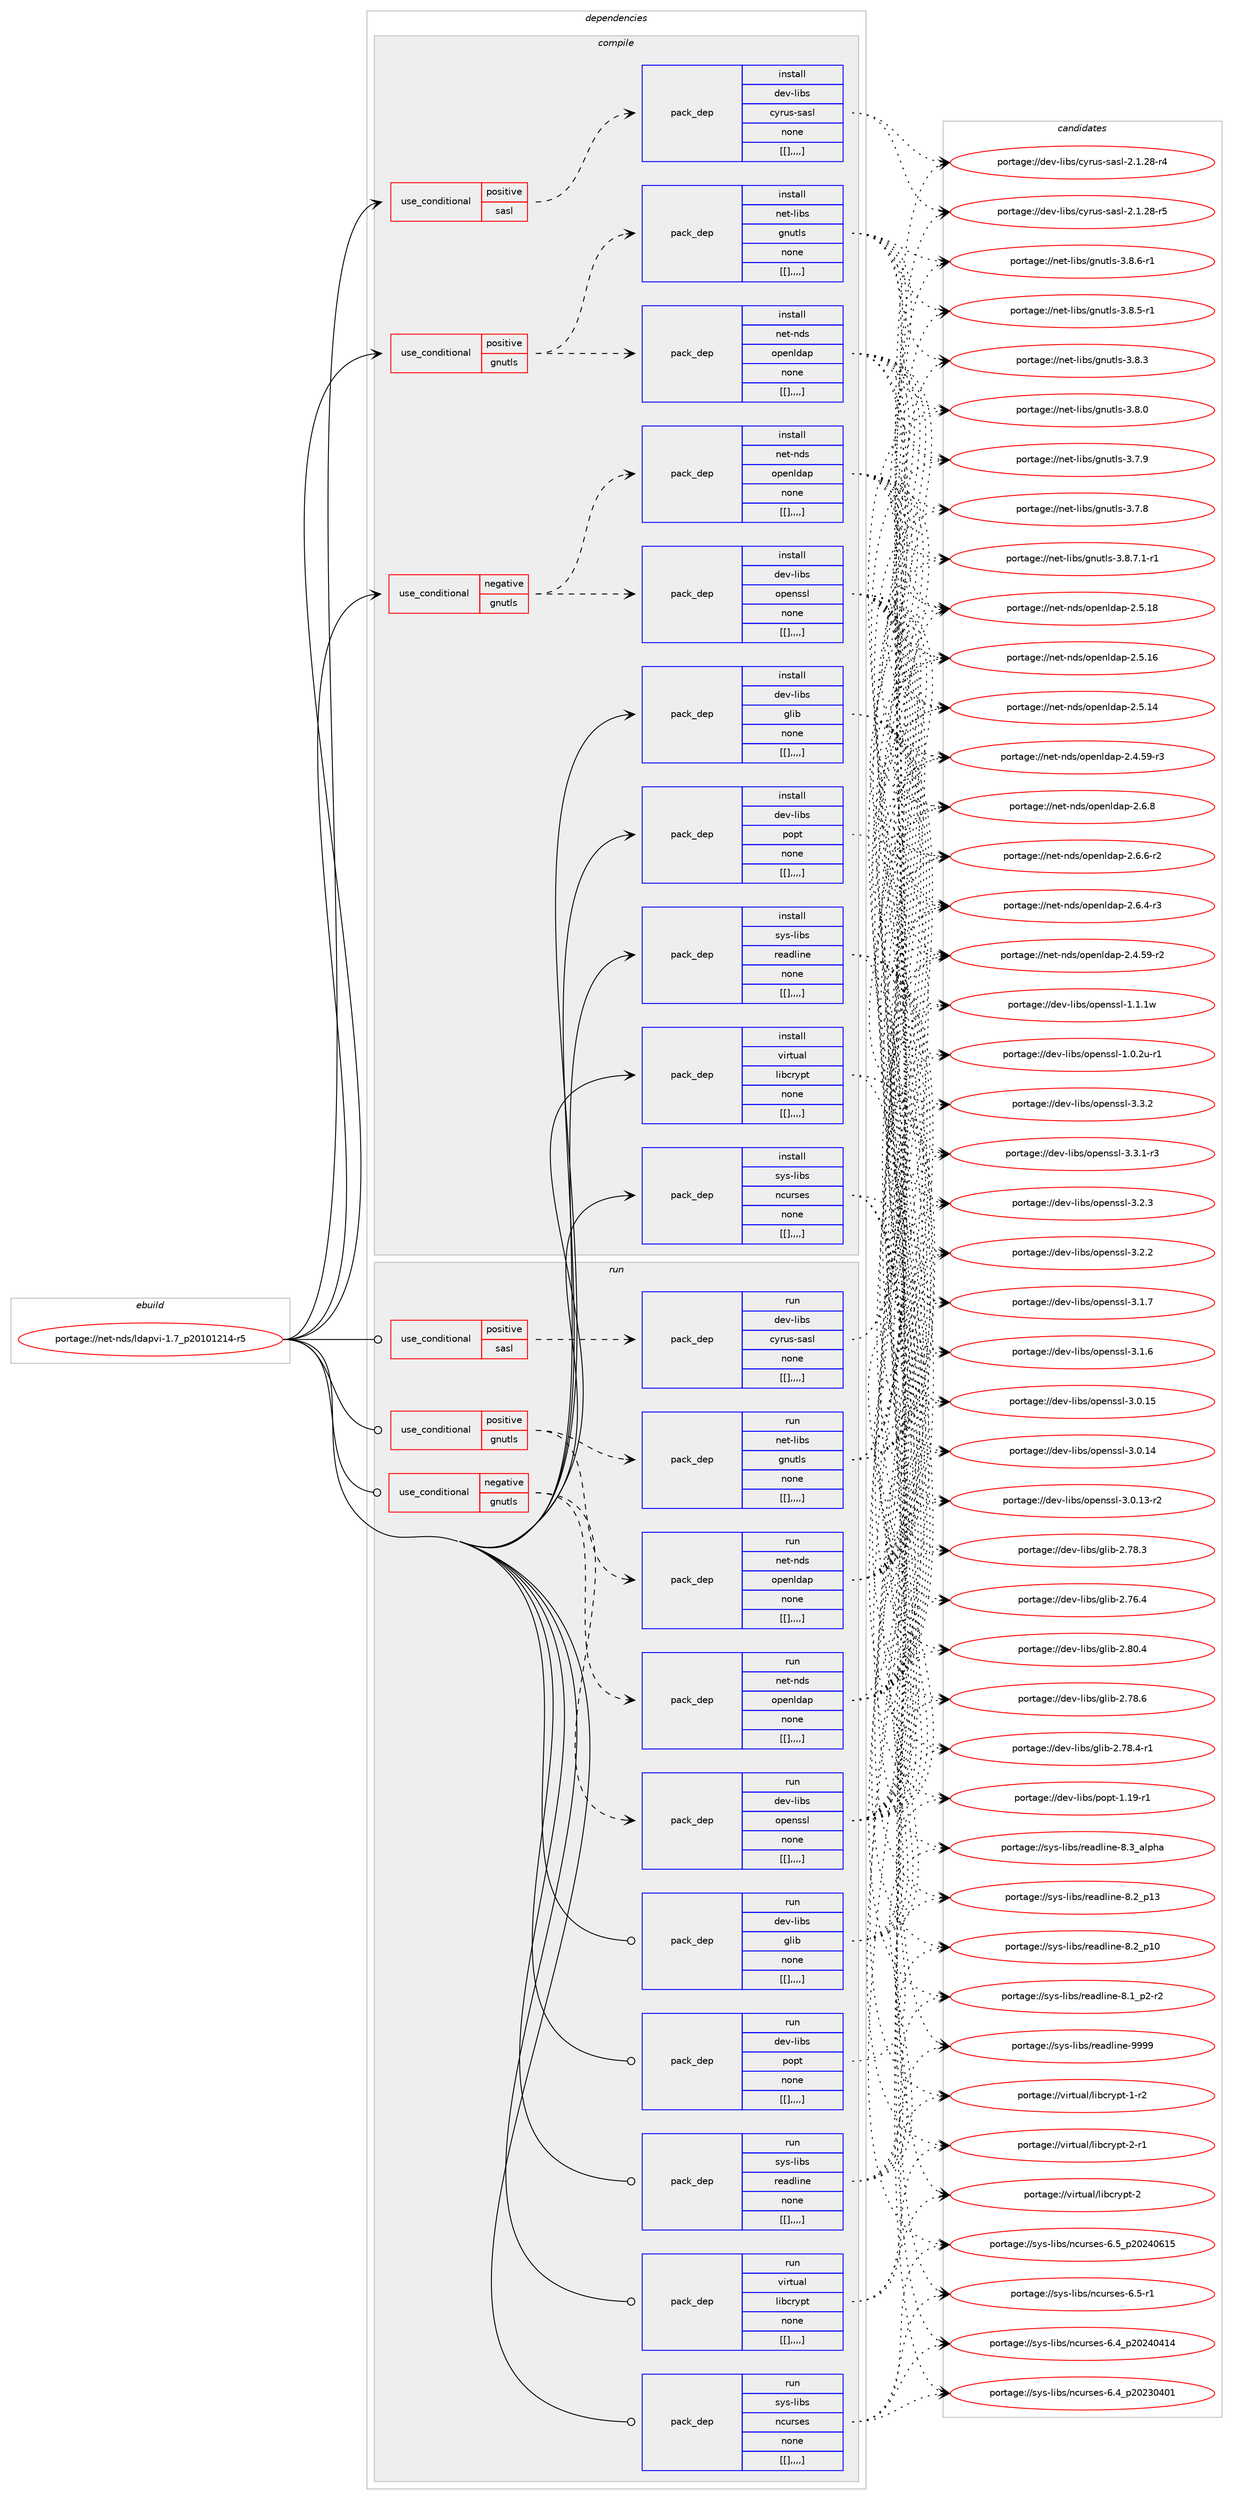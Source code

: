 digraph prolog {

# *************
# Graph options
# *************

newrank=true;
concentrate=true;
compound=true;
graph [rankdir=LR,fontname=Helvetica,fontsize=10,ranksep=1.5];#, ranksep=2.5, nodesep=0.2];
edge  [arrowhead=vee];
node  [fontname=Helvetica,fontsize=10];

# **********
# The ebuild
# **********

subgraph cluster_leftcol {
color=gray;
label=<<i>ebuild</i>>;
id [label="portage://net-nds/ldapvi-1.7_p20101214-r5", color=red, width=4, href="../net-nds/ldapvi-1.7_p20101214-r5.svg"];
}

# ****************
# The dependencies
# ****************

subgraph cluster_midcol {
color=gray;
label=<<i>dependencies</i>>;
subgraph cluster_compile {
fillcolor="#eeeeee";
style=filled;
label=<<i>compile</i>>;
subgraph cond103254 {
dependency388458 [label=<<TABLE BORDER="0" CELLBORDER="1" CELLSPACING="0" CELLPADDING="4"><TR><TD ROWSPAN="3" CELLPADDING="10">use_conditional</TD></TR><TR><TD>negative</TD></TR><TR><TD>gnutls</TD></TR></TABLE>>, shape=none, color=red];
subgraph pack282423 {
dependency388459 [label=<<TABLE BORDER="0" CELLBORDER="1" CELLSPACING="0" CELLPADDING="4" WIDTH="220"><TR><TD ROWSPAN="6" CELLPADDING="30">pack_dep</TD></TR><TR><TD WIDTH="110">install</TD></TR><TR><TD>dev-libs</TD></TR><TR><TD>openssl</TD></TR><TR><TD>none</TD></TR><TR><TD>[[],,,,]</TD></TR></TABLE>>, shape=none, color=blue];
}
dependency388458:e -> dependency388459:w [weight=20,style="dashed",arrowhead="vee"];
subgraph pack282424 {
dependency388460 [label=<<TABLE BORDER="0" CELLBORDER="1" CELLSPACING="0" CELLPADDING="4" WIDTH="220"><TR><TD ROWSPAN="6" CELLPADDING="30">pack_dep</TD></TR><TR><TD WIDTH="110">install</TD></TR><TR><TD>net-nds</TD></TR><TR><TD>openldap</TD></TR><TR><TD>none</TD></TR><TR><TD>[[],,,,]</TD></TR></TABLE>>, shape=none, color=blue];
}
dependency388458:e -> dependency388460:w [weight=20,style="dashed",arrowhead="vee"];
}
id:e -> dependency388458:w [weight=20,style="solid",arrowhead="vee"];
subgraph cond103255 {
dependency388461 [label=<<TABLE BORDER="0" CELLBORDER="1" CELLSPACING="0" CELLPADDING="4"><TR><TD ROWSPAN="3" CELLPADDING="10">use_conditional</TD></TR><TR><TD>positive</TD></TR><TR><TD>gnutls</TD></TR></TABLE>>, shape=none, color=red];
subgraph pack282425 {
dependency388462 [label=<<TABLE BORDER="0" CELLBORDER="1" CELLSPACING="0" CELLPADDING="4" WIDTH="220"><TR><TD ROWSPAN="6" CELLPADDING="30">pack_dep</TD></TR><TR><TD WIDTH="110">install</TD></TR><TR><TD>net-libs</TD></TR><TR><TD>gnutls</TD></TR><TR><TD>none</TD></TR><TR><TD>[[],,,,]</TD></TR></TABLE>>, shape=none, color=blue];
}
dependency388461:e -> dependency388462:w [weight=20,style="dashed",arrowhead="vee"];
subgraph pack282426 {
dependency388463 [label=<<TABLE BORDER="0" CELLBORDER="1" CELLSPACING="0" CELLPADDING="4" WIDTH="220"><TR><TD ROWSPAN="6" CELLPADDING="30">pack_dep</TD></TR><TR><TD WIDTH="110">install</TD></TR><TR><TD>net-nds</TD></TR><TR><TD>openldap</TD></TR><TR><TD>none</TD></TR><TR><TD>[[],,,,]</TD></TR></TABLE>>, shape=none, color=blue];
}
dependency388461:e -> dependency388463:w [weight=20,style="dashed",arrowhead="vee"];
}
id:e -> dependency388461:w [weight=20,style="solid",arrowhead="vee"];
subgraph cond103256 {
dependency388464 [label=<<TABLE BORDER="0" CELLBORDER="1" CELLSPACING="0" CELLPADDING="4"><TR><TD ROWSPAN="3" CELLPADDING="10">use_conditional</TD></TR><TR><TD>positive</TD></TR><TR><TD>sasl</TD></TR></TABLE>>, shape=none, color=red];
subgraph pack282427 {
dependency388465 [label=<<TABLE BORDER="0" CELLBORDER="1" CELLSPACING="0" CELLPADDING="4" WIDTH="220"><TR><TD ROWSPAN="6" CELLPADDING="30">pack_dep</TD></TR><TR><TD WIDTH="110">install</TD></TR><TR><TD>dev-libs</TD></TR><TR><TD>cyrus-sasl</TD></TR><TR><TD>none</TD></TR><TR><TD>[[],,,,]</TD></TR></TABLE>>, shape=none, color=blue];
}
dependency388464:e -> dependency388465:w [weight=20,style="dashed",arrowhead="vee"];
}
id:e -> dependency388464:w [weight=20,style="solid",arrowhead="vee"];
subgraph pack282428 {
dependency388466 [label=<<TABLE BORDER="0" CELLBORDER="1" CELLSPACING="0" CELLPADDING="4" WIDTH="220"><TR><TD ROWSPAN="6" CELLPADDING="30">pack_dep</TD></TR><TR><TD WIDTH="110">install</TD></TR><TR><TD>dev-libs</TD></TR><TR><TD>glib</TD></TR><TR><TD>none</TD></TR><TR><TD>[[],,,,]</TD></TR></TABLE>>, shape=none, color=blue];
}
id:e -> dependency388466:w [weight=20,style="solid",arrowhead="vee"];
subgraph pack282429 {
dependency388467 [label=<<TABLE BORDER="0" CELLBORDER="1" CELLSPACING="0" CELLPADDING="4" WIDTH="220"><TR><TD ROWSPAN="6" CELLPADDING="30">pack_dep</TD></TR><TR><TD WIDTH="110">install</TD></TR><TR><TD>dev-libs</TD></TR><TR><TD>popt</TD></TR><TR><TD>none</TD></TR><TR><TD>[[],,,,]</TD></TR></TABLE>>, shape=none, color=blue];
}
id:e -> dependency388467:w [weight=20,style="solid",arrowhead="vee"];
subgraph pack282430 {
dependency388468 [label=<<TABLE BORDER="0" CELLBORDER="1" CELLSPACING="0" CELLPADDING="4" WIDTH="220"><TR><TD ROWSPAN="6" CELLPADDING="30">pack_dep</TD></TR><TR><TD WIDTH="110">install</TD></TR><TR><TD>sys-libs</TD></TR><TR><TD>ncurses</TD></TR><TR><TD>none</TD></TR><TR><TD>[[],,,,]</TD></TR></TABLE>>, shape=none, color=blue];
}
id:e -> dependency388468:w [weight=20,style="solid",arrowhead="vee"];
subgraph pack282431 {
dependency388469 [label=<<TABLE BORDER="0" CELLBORDER="1" CELLSPACING="0" CELLPADDING="4" WIDTH="220"><TR><TD ROWSPAN="6" CELLPADDING="30">pack_dep</TD></TR><TR><TD WIDTH="110">install</TD></TR><TR><TD>sys-libs</TD></TR><TR><TD>readline</TD></TR><TR><TD>none</TD></TR><TR><TD>[[],,,,]</TD></TR></TABLE>>, shape=none, color=blue];
}
id:e -> dependency388469:w [weight=20,style="solid",arrowhead="vee"];
subgraph pack282432 {
dependency388470 [label=<<TABLE BORDER="0" CELLBORDER="1" CELLSPACING="0" CELLPADDING="4" WIDTH="220"><TR><TD ROWSPAN="6" CELLPADDING="30">pack_dep</TD></TR><TR><TD WIDTH="110">install</TD></TR><TR><TD>virtual</TD></TR><TR><TD>libcrypt</TD></TR><TR><TD>none</TD></TR><TR><TD>[[],,,,]</TD></TR></TABLE>>, shape=none, color=blue];
}
id:e -> dependency388470:w [weight=20,style="solid",arrowhead="vee"];
}
subgraph cluster_compileandrun {
fillcolor="#eeeeee";
style=filled;
label=<<i>compile and run</i>>;
}
subgraph cluster_run {
fillcolor="#eeeeee";
style=filled;
label=<<i>run</i>>;
subgraph cond103257 {
dependency388471 [label=<<TABLE BORDER="0" CELLBORDER="1" CELLSPACING="0" CELLPADDING="4"><TR><TD ROWSPAN="3" CELLPADDING="10">use_conditional</TD></TR><TR><TD>negative</TD></TR><TR><TD>gnutls</TD></TR></TABLE>>, shape=none, color=red];
subgraph pack282433 {
dependency388472 [label=<<TABLE BORDER="0" CELLBORDER="1" CELLSPACING="0" CELLPADDING="4" WIDTH="220"><TR><TD ROWSPAN="6" CELLPADDING="30">pack_dep</TD></TR><TR><TD WIDTH="110">run</TD></TR><TR><TD>dev-libs</TD></TR><TR><TD>openssl</TD></TR><TR><TD>none</TD></TR><TR><TD>[[],,,,]</TD></TR></TABLE>>, shape=none, color=blue];
}
dependency388471:e -> dependency388472:w [weight=20,style="dashed",arrowhead="vee"];
subgraph pack282434 {
dependency388473 [label=<<TABLE BORDER="0" CELLBORDER="1" CELLSPACING="0" CELLPADDING="4" WIDTH="220"><TR><TD ROWSPAN="6" CELLPADDING="30">pack_dep</TD></TR><TR><TD WIDTH="110">run</TD></TR><TR><TD>net-nds</TD></TR><TR><TD>openldap</TD></TR><TR><TD>none</TD></TR><TR><TD>[[],,,,]</TD></TR></TABLE>>, shape=none, color=blue];
}
dependency388471:e -> dependency388473:w [weight=20,style="dashed",arrowhead="vee"];
}
id:e -> dependency388471:w [weight=20,style="solid",arrowhead="odot"];
subgraph cond103258 {
dependency388474 [label=<<TABLE BORDER="0" CELLBORDER="1" CELLSPACING="0" CELLPADDING="4"><TR><TD ROWSPAN="3" CELLPADDING="10">use_conditional</TD></TR><TR><TD>positive</TD></TR><TR><TD>gnutls</TD></TR></TABLE>>, shape=none, color=red];
subgraph pack282435 {
dependency388475 [label=<<TABLE BORDER="0" CELLBORDER="1" CELLSPACING="0" CELLPADDING="4" WIDTH="220"><TR><TD ROWSPAN="6" CELLPADDING="30">pack_dep</TD></TR><TR><TD WIDTH="110">run</TD></TR><TR><TD>net-libs</TD></TR><TR><TD>gnutls</TD></TR><TR><TD>none</TD></TR><TR><TD>[[],,,,]</TD></TR></TABLE>>, shape=none, color=blue];
}
dependency388474:e -> dependency388475:w [weight=20,style="dashed",arrowhead="vee"];
subgraph pack282436 {
dependency388476 [label=<<TABLE BORDER="0" CELLBORDER="1" CELLSPACING="0" CELLPADDING="4" WIDTH="220"><TR><TD ROWSPAN="6" CELLPADDING="30">pack_dep</TD></TR><TR><TD WIDTH="110">run</TD></TR><TR><TD>net-nds</TD></TR><TR><TD>openldap</TD></TR><TR><TD>none</TD></TR><TR><TD>[[],,,,]</TD></TR></TABLE>>, shape=none, color=blue];
}
dependency388474:e -> dependency388476:w [weight=20,style="dashed",arrowhead="vee"];
}
id:e -> dependency388474:w [weight=20,style="solid",arrowhead="odot"];
subgraph cond103259 {
dependency388477 [label=<<TABLE BORDER="0" CELLBORDER="1" CELLSPACING="0" CELLPADDING="4"><TR><TD ROWSPAN="3" CELLPADDING="10">use_conditional</TD></TR><TR><TD>positive</TD></TR><TR><TD>sasl</TD></TR></TABLE>>, shape=none, color=red];
subgraph pack282437 {
dependency388478 [label=<<TABLE BORDER="0" CELLBORDER="1" CELLSPACING="0" CELLPADDING="4" WIDTH="220"><TR><TD ROWSPAN="6" CELLPADDING="30">pack_dep</TD></TR><TR><TD WIDTH="110">run</TD></TR><TR><TD>dev-libs</TD></TR><TR><TD>cyrus-sasl</TD></TR><TR><TD>none</TD></TR><TR><TD>[[],,,,]</TD></TR></TABLE>>, shape=none, color=blue];
}
dependency388477:e -> dependency388478:w [weight=20,style="dashed",arrowhead="vee"];
}
id:e -> dependency388477:w [weight=20,style="solid",arrowhead="odot"];
subgraph pack282438 {
dependency388479 [label=<<TABLE BORDER="0" CELLBORDER="1" CELLSPACING="0" CELLPADDING="4" WIDTH="220"><TR><TD ROWSPAN="6" CELLPADDING="30">pack_dep</TD></TR><TR><TD WIDTH="110">run</TD></TR><TR><TD>dev-libs</TD></TR><TR><TD>glib</TD></TR><TR><TD>none</TD></TR><TR><TD>[[],,,,]</TD></TR></TABLE>>, shape=none, color=blue];
}
id:e -> dependency388479:w [weight=20,style="solid",arrowhead="odot"];
subgraph pack282439 {
dependency388480 [label=<<TABLE BORDER="0" CELLBORDER="1" CELLSPACING="0" CELLPADDING="4" WIDTH="220"><TR><TD ROWSPAN="6" CELLPADDING="30">pack_dep</TD></TR><TR><TD WIDTH="110">run</TD></TR><TR><TD>dev-libs</TD></TR><TR><TD>popt</TD></TR><TR><TD>none</TD></TR><TR><TD>[[],,,,]</TD></TR></TABLE>>, shape=none, color=blue];
}
id:e -> dependency388480:w [weight=20,style="solid",arrowhead="odot"];
subgraph pack282440 {
dependency388481 [label=<<TABLE BORDER="0" CELLBORDER="1" CELLSPACING="0" CELLPADDING="4" WIDTH="220"><TR><TD ROWSPAN="6" CELLPADDING="30">pack_dep</TD></TR><TR><TD WIDTH="110">run</TD></TR><TR><TD>sys-libs</TD></TR><TR><TD>ncurses</TD></TR><TR><TD>none</TD></TR><TR><TD>[[],,,,]</TD></TR></TABLE>>, shape=none, color=blue];
}
id:e -> dependency388481:w [weight=20,style="solid",arrowhead="odot"];
subgraph pack282441 {
dependency388482 [label=<<TABLE BORDER="0" CELLBORDER="1" CELLSPACING="0" CELLPADDING="4" WIDTH="220"><TR><TD ROWSPAN="6" CELLPADDING="30">pack_dep</TD></TR><TR><TD WIDTH="110">run</TD></TR><TR><TD>sys-libs</TD></TR><TR><TD>readline</TD></TR><TR><TD>none</TD></TR><TR><TD>[[],,,,]</TD></TR></TABLE>>, shape=none, color=blue];
}
id:e -> dependency388482:w [weight=20,style="solid",arrowhead="odot"];
subgraph pack282442 {
dependency388483 [label=<<TABLE BORDER="0" CELLBORDER="1" CELLSPACING="0" CELLPADDING="4" WIDTH="220"><TR><TD ROWSPAN="6" CELLPADDING="30">pack_dep</TD></TR><TR><TD WIDTH="110">run</TD></TR><TR><TD>virtual</TD></TR><TR><TD>libcrypt</TD></TR><TR><TD>none</TD></TR><TR><TD>[[],,,,]</TD></TR></TABLE>>, shape=none, color=blue];
}
id:e -> dependency388483:w [weight=20,style="solid",arrowhead="odot"];
}
}

# **************
# The candidates
# **************

subgraph cluster_choices {
rank=same;
color=gray;
label=<<i>candidates</i>>;

subgraph choice282423 {
color=black;
nodesep=1;
choice100101118451081059811547111112101110115115108455146514650 [label="portage://dev-libs/openssl-3.3.2", color=red, width=4,href="../dev-libs/openssl-3.3.2.svg"];
choice1001011184510810598115471111121011101151151084551465146494511451 [label="portage://dev-libs/openssl-3.3.1-r3", color=red, width=4,href="../dev-libs/openssl-3.3.1-r3.svg"];
choice100101118451081059811547111112101110115115108455146504651 [label="portage://dev-libs/openssl-3.2.3", color=red, width=4,href="../dev-libs/openssl-3.2.3.svg"];
choice100101118451081059811547111112101110115115108455146504650 [label="portage://dev-libs/openssl-3.2.2", color=red, width=4,href="../dev-libs/openssl-3.2.2.svg"];
choice100101118451081059811547111112101110115115108455146494655 [label="portage://dev-libs/openssl-3.1.7", color=red, width=4,href="../dev-libs/openssl-3.1.7.svg"];
choice100101118451081059811547111112101110115115108455146494654 [label="portage://dev-libs/openssl-3.1.6", color=red, width=4,href="../dev-libs/openssl-3.1.6.svg"];
choice10010111845108105981154711111210111011511510845514648464953 [label="portage://dev-libs/openssl-3.0.15", color=red, width=4,href="../dev-libs/openssl-3.0.15.svg"];
choice10010111845108105981154711111210111011511510845514648464952 [label="portage://dev-libs/openssl-3.0.14", color=red, width=4,href="../dev-libs/openssl-3.0.14.svg"];
choice100101118451081059811547111112101110115115108455146484649514511450 [label="portage://dev-libs/openssl-3.0.13-r2", color=red, width=4,href="../dev-libs/openssl-3.0.13-r2.svg"];
choice100101118451081059811547111112101110115115108454946494649119 [label="portage://dev-libs/openssl-1.1.1w", color=red, width=4,href="../dev-libs/openssl-1.1.1w.svg"];
choice1001011184510810598115471111121011101151151084549464846501174511449 [label="portage://dev-libs/openssl-1.0.2u-r1", color=red, width=4,href="../dev-libs/openssl-1.0.2u-r1.svg"];
dependency388459:e -> choice100101118451081059811547111112101110115115108455146514650:w [style=dotted,weight="100"];
dependency388459:e -> choice1001011184510810598115471111121011101151151084551465146494511451:w [style=dotted,weight="100"];
dependency388459:e -> choice100101118451081059811547111112101110115115108455146504651:w [style=dotted,weight="100"];
dependency388459:e -> choice100101118451081059811547111112101110115115108455146504650:w [style=dotted,weight="100"];
dependency388459:e -> choice100101118451081059811547111112101110115115108455146494655:w [style=dotted,weight="100"];
dependency388459:e -> choice100101118451081059811547111112101110115115108455146494654:w [style=dotted,weight="100"];
dependency388459:e -> choice10010111845108105981154711111210111011511510845514648464953:w [style=dotted,weight="100"];
dependency388459:e -> choice10010111845108105981154711111210111011511510845514648464952:w [style=dotted,weight="100"];
dependency388459:e -> choice100101118451081059811547111112101110115115108455146484649514511450:w [style=dotted,weight="100"];
dependency388459:e -> choice100101118451081059811547111112101110115115108454946494649119:w [style=dotted,weight="100"];
dependency388459:e -> choice1001011184510810598115471111121011101151151084549464846501174511449:w [style=dotted,weight="100"];
}
subgraph choice282424 {
color=black;
nodesep=1;
choice110101116451101001154711111210111010810097112455046544656 [label="portage://net-nds/openldap-2.6.8", color=red, width=4,href="../net-nds/openldap-2.6.8.svg"];
choice1101011164511010011547111112101110108100971124550465446544511450 [label="portage://net-nds/openldap-2.6.6-r2", color=red, width=4,href="../net-nds/openldap-2.6.6-r2.svg"];
choice1101011164511010011547111112101110108100971124550465446524511451 [label="portage://net-nds/openldap-2.6.4-r3", color=red, width=4,href="../net-nds/openldap-2.6.4-r3.svg"];
choice11010111645110100115471111121011101081009711245504653464956 [label="portage://net-nds/openldap-2.5.18", color=red, width=4,href="../net-nds/openldap-2.5.18.svg"];
choice11010111645110100115471111121011101081009711245504653464954 [label="portage://net-nds/openldap-2.5.16", color=red, width=4,href="../net-nds/openldap-2.5.16.svg"];
choice11010111645110100115471111121011101081009711245504653464952 [label="portage://net-nds/openldap-2.5.14", color=red, width=4,href="../net-nds/openldap-2.5.14.svg"];
choice110101116451101001154711111210111010810097112455046524653574511451 [label="portage://net-nds/openldap-2.4.59-r3", color=red, width=4,href="../net-nds/openldap-2.4.59-r3.svg"];
choice110101116451101001154711111210111010810097112455046524653574511450 [label="portage://net-nds/openldap-2.4.59-r2", color=red, width=4,href="../net-nds/openldap-2.4.59-r2.svg"];
dependency388460:e -> choice110101116451101001154711111210111010810097112455046544656:w [style=dotted,weight="100"];
dependency388460:e -> choice1101011164511010011547111112101110108100971124550465446544511450:w [style=dotted,weight="100"];
dependency388460:e -> choice1101011164511010011547111112101110108100971124550465446524511451:w [style=dotted,weight="100"];
dependency388460:e -> choice11010111645110100115471111121011101081009711245504653464956:w [style=dotted,weight="100"];
dependency388460:e -> choice11010111645110100115471111121011101081009711245504653464954:w [style=dotted,weight="100"];
dependency388460:e -> choice11010111645110100115471111121011101081009711245504653464952:w [style=dotted,weight="100"];
dependency388460:e -> choice110101116451101001154711111210111010810097112455046524653574511451:w [style=dotted,weight="100"];
dependency388460:e -> choice110101116451101001154711111210111010810097112455046524653574511450:w [style=dotted,weight="100"];
}
subgraph choice282425 {
color=black;
nodesep=1;
choice11010111645108105981154710311011711610811545514656465546494511449 [label="portage://net-libs/gnutls-3.8.7.1-r1", color=red, width=4,href="../net-libs/gnutls-3.8.7.1-r1.svg"];
choice1101011164510810598115471031101171161081154551465646544511449 [label="portage://net-libs/gnutls-3.8.6-r1", color=red, width=4,href="../net-libs/gnutls-3.8.6-r1.svg"];
choice1101011164510810598115471031101171161081154551465646534511449 [label="portage://net-libs/gnutls-3.8.5-r1", color=red, width=4,href="../net-libs/gnutls-3.8.5-r1.svg"];
choice110101116451081059811547103110117116108115455146564651 [label="portage://net-libs/gnutls-3.8.3", color=red, width=4,href="../net-libs/gnutls-3.8.3.svg"];
choice110101116451081059811547103110117116108115455146564648 [label="portage://net-libs/gnutls-3.8.0", color=red, width=4,href="../net-libs/gnutls-3.8.0.svg"];
choice110101116451081059811547103110117116108115455146554657 [label="portage://net-libs/gnutls-3.7.9", color=red, width=4,href="../net-libs/gnutls-3.7.9.svg"];
choice110101116451081059811547103110117116108115455146554656 [label="portage://net-libs/gnutls-3.7.8", color=red, width=4,href="../net-libs/gnutls-3.7.8.svg"];
dependency388462:e -> choice11010111645108105981154710311011711610811545514656465546494511449:w [style=dotted,weight="100"];
dependency388462:e -> choice1101011164510810598115471031101171161081154551465646544511449:w [style=dotted,weight="100"];
dependency388462:e -> choice1101011164510810598115471031101171161081154551465646534511449:w [style=dotted,weight="100"];
dependency388462:e -> choice110101116451081059811547103110117116108115455146564651:w [style=dotted,weight="100"];
dependency388462:e -> choice110101116451081059811547103110117116108115455146564648:w [style=dotted,weight="100"];
dependency388462:e -> choice110101116451081059811547103110117116108115455146554657:w [style=dotted,weight="100"];
dependency388462:e -> choice110101116451081059811547103110117116108115455146554656:w [style=dotted,weight="100"];
}
subgraph choice282426 {
color=black;
nodesep=1;
choice110101116451101001154711111210111010810097112455046544656 [label="portage://net-nds/openldap-2.6.8", color=red, width=4,href="../net-nds/openldap-2.6.8.svg"];
choice1101011164511010011547111112101110108100971124550465446544511450 [label="portage://net-nds/openldap-2.6.6-r2", color=red, width=4,href="../net-nds/openldap-2.6.6-r2.svg"];
choice1101011164511010011547111112101110108100971124550465446524511451 [label="portage://net-nds/openldap-2.6.4-r3", color=red, width=4,href="../net-nds/openldap-2.6.4-r3.svg"];
choice11010111645110100115471111121011101081009711245504653464956 [label="portage://net-nds/openldap-2.5.18", color=red, width=4,href="../net-nds/openldap-2.5.18.svg"];
choice11010111645110100115471111121011101081009711245504653464954 [label="portage://net-nds/openldap-2.5.16", color=red, width=4,href="../net-nds/openldap-2.5.16.svg"];
choice11010111645110100115471111121011101081009711245504653464952 [label="portage://net-nds/openldap-2.5.14", color=red, width=4,href="../net-nds/openldap-2.5.14.svg"];
choice110101116451101001154711111210111010810097112455046524653574511451 [label="portage://net-nds/openldap-2.4.59-r3", color=red, width=4,href="../net-nds/openldap-2.4.59-r3.svg"];
choice110101116451101001154711111210111010810097112455046524653574511450 [label="portage://net-nds/openldap-2.4.59-r2", color=red, width=4,href="../net-nds/openldap-2.4.59-r2.svg"];
dependency388463:e -> choice110101116451101001154711111210111010810097112455046544656:w [style=dotted,weight="100"];
dependency388463:e -> choice1101011164511010011547111112101110108100971124550465446544511450:w [style=dotted,weight="100"];
dependency388463:e -> choice1101011164511010011547111112101110108100971124550465446524511451:w [style=dotted,weight="100"];
dependency388463:e -> choice11010111645110100115471111121011101081009711245504653464956:w [style=dotted,weight="100"];
dependency388463:e -> choice11010111645110100115471111121011101081009711245504653464954:w [style=dotted,weight="100"];
dependency388463:e -> choice11010111645110100115471111121011101081009711245504653464952:w [style=dotted,weight="100"];
dependency388463:e -> choice110101116451101001154711111210111010810097112455046524653574511451:w [style=dotted,weight="100"];
dependency388463:e -> choice110101116451101001154711111210111010810097112455046524653574511450:w [style=dotted,weight="100"];
}
subgraph choice282427 {
color=black;
nodesep=1;
choice100101118451081059811547991211141171154511597115108455046494650564511453 [label="portage://dev-libs/cyrus-sasl-2.1.28-r5", color=red, width=4,href="../dev-libs/cyrus-sasl-2.1.28-r5.svg"];
choice100101118451081059811547991211141171154511597115108455046494650564511452 [label="portage://dev-libs/cyrus-sasl-2.1.28-r4", color=red, width=4,href="../dev-libs/cyrus-sasl-2.1.28-r4.svg"];
dependency388465:e -> choice100101118451081059811547991211141171154511597115108455046494650564511453:w [style=dotted,weight="100"];
dependency388465:e -> choice100101118451081059811547991211141171154511597115108455046494650564511452:w [style=dotted,weight="100"];
}
subgraph choice282428 {
color=black;
nodesep=1;
choice1001011184510810598115471031081059845504656484652 [label="portage://dev-libs/glib-2.80.4", color=red, width=4,href="../dev-libs/glib-2.80.4.svg"];
choice1001011184510810598115471031081059845504655564654 [label="portage://dev-libs/glib-2.78.6", color=red, width=4,href="../dev-libs/glib-2.78.6.svg"];
choice10010111845108105981154710310810598455046555646524511449 [label="portage://dev-libs/glib-2.78.4-r1", color=red, width=4,href="../dev-libs/glib-2.78.4-r1.svg"];
choice1001011184510810598115471031081059845504655564651 [label="portage://dev-libs/glib-2.78.3", color=red, width=4,href="../dev-libs/glib-2.78.3.svg"];
choice1001011184510810598115471031081059845504655544652 [label="portage://dev-libs/glib-2.76.4", color=red, width=4,href="../dev-libs/glib-2.76.4.svg"];
dependency388466:e -> choice1001011184510810598115471031081059845504656484652:w [style=dotted,weight="100"];
dependency388466:e -> choice1001011184510810598115471031081059845504655564654:w [style=dotted,weight="100"];
dependency388466:e -> choice10010111845108105981154710310810598455046555646524511449:w [style=dotted,weight="100"];
dependency388466:e -> choice1001011184510810598115471031081059845504655564651:w [style=dotted,weight="100"];
dependency388466:e -> choice1001011184510810598115471031081059845504655544652:w [style=dotted,weight="100"];
}
subgraph choice282429 {
color=black;
nodesep=1;
choice10010111845108105981154711211111211645494649574511449 [label="portage://dev-libs/popt-1.19-r1", color=red, width=4,href="../dev-libs/popt-1.19-r1.svg"];
dependency388467:e -> choice10010111845108105981154711211111211645494649574511449:w [style=dotted,weight="100"];
}
subgraph choice282430 {
color=black;
nodesep=1;
choice1151211154510810598115471109911711411510111545544653951125048505248544953 [label="portage://sys-libs/ncurses-6.5_p20240615", color=red, width=4,href="../sys-libs/ncurses-6.5_p20240615.svg"];
choice11512111545108105981154711099117114115101115455446534511449 [label="portage://sys-libs/ncurses-6.5-r1", color=red, width=4,href="../sys-libs/ncurses-6.5-r1.svg"];
choice1151211154510810598115471109911711411510111545544652951125048505248524952 [label="portage://sys-libs/ncurses-6.4_p20240414", color=red, width=4,href="../sys-libs/ncurses-6.4_p20240414.svg"];
choice1151211154510810598115471109911711411510111545544652951125048505148524849 [label="portage://sys-libs/ncurses-6.4_p20230401", color=red, width=4,href="../sys-libs/ncurses-6.4_p20230401.svg"];
dependency388468:e -> choice1151211154510810598115471109911711411510111545544653951125048505248544953:w [style=dotted,weight="100"];
dependency388468:e -> choice11512111545108105981154711099117114115101115455446534511449:w [style=dotted,weight="100"];
dependency388468:e -> choice1151211154510810598115471109911711411510111545544652951125048505248524952:w [style=dotted,weight="100"];
dependency388468:e -> choice1151211154510810598115471109911711411510111545544652951125048505148524849:w [style=dotted,weight="100"];
}
subgraph choice282431 {
color=black;
nodesep=1;
choice115121115451081059811547114101971001081051101014557575757 [label="portage://sys-libs/readline-9999", color=red, width=4,href="../sys-libs/readline-9999.svg"];
choice1151211154510810598115471141019710010810511010145564651959710811210497 [label="portage://sys-libs/readline-8.3_alpha", color=red, width=4,href="../sys-libs/readline-8.3_alpha.svg"];
choice1151211154510810598115471141019710010810511010145564650951124951 [label="portage://sys-libs/readline-8.2_p13", color=red, width=4,href="../sys-libs/readline-8.2_p13.svg"];
choice1151211154510810598115471141019710010810511010145564650951124948 [label="portage://sys-libs/readline-8.2_p10", color=red, width=4,href="../sys-libs/readline-8.2_p10.svg"];
choice115121115451081059811547114101971001081051101014556464995112504511450 [label="portage://sys-libs/readline-8.1_p2-r2", color=red, width=4,href="../sys-libs/readline-8.1_p2-r2.svg"];
dependency388469:e -> choice115121115451081059811547114101971001081051101014557575757:w [style=dotted,weight="100"];
dependency388469:e -> choice1151211154510810598115471141019710010810511010145564651959710811210497:w [style=dotted,weight="100"];
dependency388469:e -> choice1151211154510810598115471141019710010810511010145564650951124951:w [style=dotted,weight="100"];
dependency388469:e -> choice1151211154510810598115471141019710010810511010145564650951124948:w [style=dotted,weight="100"];
dependency388469:e -> choice115121115451081059811547114101971001081051101014556464995112504511450:w [style=dotted,weight="100"];
}
subgraph choice282432 {
color=black;
nodesep=1;
choice1181051141161179710847108105989911412111211645504511449 [label="portage://virtual/libcrypt-2-r1", color=red, width=4,href="../virtual/libcrypt-2-r1.svg"];
choice118105114116117971084710810598991141211121164550 [label="portage://virtual/libcrypt-2", color=red, width=4,href="../virtual/libcrypt-2.svg"];
choice1181051141161179710847108105989911412111211645494511450 [label="portage://virtual/libcrypt-1-r2", color=red, width=4,href="../virtual/libcrypt-1-r2.svg"];
dependency388470:e -> choice1181051141161179710847108105989911412111211645504511449:w [style=dotted,weight="100"];
dependency388470:e -> choice118105114116117971084710810598991141211121164550:w [style=dotted,weight="100"];
dependency388470:e -> choice1181051141161179710847108105989911412111211645494511450:w [style=dotted,weight="100"];
}
subgraph choice282433 {
color=black;
nodesep=1;
choice100101118451081059811547111112101110115115108455146514650 [label="portage://dev-libs/openssl-3.3.2", color=red, width=4,href="../dev-libs/openssl-3.3.2.svg"];
choice1001011184510810598115471111121011101151151084551465146494511451 [label="portage://dev-libs/openssl-3.3.1-r3", color=red, width=4,href="../dev-libs/openssl-3.3.1-r3.svg"];
choice100101118451081059811547111112101110115115108455146504651 [label="portage://dev-libs/openssl-3.2.3", color=red, width=4,href="../dev-libs/openssl-3.2.3.svg"];
choice100101118451081059811547111112101110115115108455146504650 [label="portage://dev-libs/openssl-3.2.2", color=red, width=4,href="../dev-libs/openssl-3.2.2.svg"];
choice100101118451081059811547111112101110115115108455146494655 [label="portage://dev-libs/openssl-3.1.7", color=red, width=4,href="../dev-libs/openssl-3.1.7.svg"];
choice100101118451081059811547111112101110115115108455146494654 [label="portage://dev-libs/openssl-3.1.6", color=red, width=4,href="../dev-libs/openssl-3.1.6.svg"];
choice10010111845108105981154711111210111011511510845514648464953 [label="portage://dev-libs/openssl-3.0.15", color=red, width=4,href="../dev-libs/openssl-3.0.15.svg"];
choice10010111845108105981154711111210111011511510845514648464952 [label="portage://dev-libs/openssl-3.0.14", color=red, width=4,href="../dev-libs/openssl-3.0.14.svg"];
choice100101118451081059811547111112101110115115108455146484649514511450 [label="portage://dev-libs/openssl-3.0.13-r2", color=red, width=4,href="../dev-libs/openssl-3.0.13-r2.svg"];
choice100101118451081059811547111112101110115115108454946494649119 [label="portage://dev-libs/openssl-1.1.1w", color=red, width=4,href="../dev-libs/openssl-1.1.1w.svg"];
choice1001011184510810598115471111121011101151151084549464846501174511449 [label="portage://dev-libs/openssl-1.0.2u-r1", color=red, width=4,href="../dev-libs/openssl-1.0.2u-r1.svg"];
dependency388472:e -> choice100101118451081059811547111112101110115115108455146514650:w [style=dotted,weight="100"];
dependency388472:e -> choice1001011184510810598115471111121011101151151084551465146494511451:w [style=dotted,weight="100"];
dependency388472:e -> choice100101118451081059811547111112101110115115108455146504651:w [style=dotted,weight="100"];
dependency388472:e -> choice100101118451081059811547111112101110115115108455146504650:w [style=dotted,weight="100"];
dependency388472:e -> choice100101118451081059811547111112101110115115108455146494655:w [style=dotted,weight="100"];
dependency388472:e -> choice100101118451081059811547111112101110115115108455146494654:w [style=dotted,weight="100"];
dependency388472:e -> choice10010111845108105981154711111210111011511510845514648464953:w [style=dotted,weight="100"];
dependency388472:e -> choice10010111845108105981154711111210111011511510845514648464952:w [style=dotted,weight="100"];
dependency388472:e -> choice100101118451081059811547111112101110115115108455146484649514511450:w [style=dotted,weight="100"];
dependency388472:e -> choice100101118451081059811547111112101110115115108454946494649119:w [style=dotted,weight="100"];
dependency388472:e -> choice1001011184510810598115471111121011101151151084549464846501174511449:w [style=dotted,weight="100"];
}
subgraph choice282434 {
color=black;
nodesep=1;
choice110101116451101001154711111210111010810097112455046544656 [label="portage://net-nds/openldap-2.6.8", color=red, width=4,href="../net-nds/openldap-2.6.8.svg"];
choice1101011164511010011547111112101110108100971124550465446544511450 [label="portage://net-nds/openldap-2.6.6-r2", color=red, width=4,href="../net-nds/openldap-2.6.6-r2.svg"];
choice1101011164511010011547111112101110108100971124550465446524511451 [label="portage://net-nds/openldap-2.6.4-r3", color=red, width=4,href="../net-nds/openldap-2.6.4-r3.svg"];
choice11010111645110100115471111121011101081009711245504653464956 [label="portage://net-nds/openldap-2.5.18", color=red, width=4,href="../net-nds/openldap-2.5.18.svg"];
choice11010111645110100115471111121011101081009711245504653464954 [label="portage://net-nds/openldap-2.5.16", color=red, width=4,href="../net-nds/openldap-2.5.16.svg"];
choice11010111645110100115471111121011101081009711245504653464952 [label="portage://net-nds/openldap-2.5.14", color=red, width=4,href="../net-nds/openldap-2.5.14.svg"];
choice110101116451101001154711111210111010810097112455046524653574511451 [label="portage://net-nds/openldap-2.4.59-r3", color=red, width=4,href="../net-nds/openldap-2.4.59-r3.svg"];
choice110101116451101001154711111210111010810097112455046524653574511450 [label="portage://net-nds/openldap-2.4.59-r2", color=red, width=4,href="../net-nds/openldap-2.4.59-r2.svg"];
dependency388473:e -> choice110101116451101001154711111210111010810097112455046544656:w [style=dotted,weight="100"];
dependency388473:e -> choice1101011164511010011547111112101110108100971124550465446544511450:w [style=dotted,weight="100"];
dependency388473:e -> choice1101011164511010011547111112101110108100971124550465446524511451:w [style=dotted,weight="100"];
dependency388473:e -> choice11010111645110100115471111121011101081009711245504653464956:w [style=dotted,weight="100"];
dependency388473:e -> choice11010111645110100115471111121011101081009711245504653464954:w [style=dotted,weight="100"];
dependency388473:e -> choice11010111645110100115471111121011101081009711245504653464952:w [style=dotted,weight="100"];
dependency388473:e -> choice110101116451101001154711111210111010810097112455046524653574511451:w [style=dotted,weight="100"];
dependency388473:e -> choice110101116451101001154711111210111010810097112455046524653574511450:w [style=dotted,weight="100"];
}
subgraph choice282435 {
color=black;
nodesep=1;
choice11010111645108105981154710311011711610811545514656465546494511449 [label="portage://net-libs/gnutls-3.8.7.1-r1", color=red, width=4,href="../net-libs/gnutls-3.8.7.1-r1.svg"];
choice1101011164510810598115471031101171161081154551465646544511449 [label="portage://net-libs/gnutls-3.8.6-r1", color=red, width=4,href="../net-libs/gnutls-3.8.6-r1.svg"];
choice1101011164510810598115471031101171161081154551465646534511449 [label="portage://net-libs/gnutls-3.8.5-r1", color=red, width=4,href="../net-libs/gnutls-3.8.5-r1.svg"];
choice110101116451081059811547103110117116108115455146564651 [label="portage://net-libs/gnutls-3.8.3", color=red, width=4,href="../net-libs/gnutls-3.8.3.svg"];
choice110101116451081059811547103110117116108115455146564648 [label="portage://net-libs/gnutls-3.8.0", color=red, width=4,href="../net-libs/gnutls-3.8.0.svg"];
choice110101116451081059811547103110117116108115455146554657 [label="portage://net-libs/gnutls-3.7.9", color=red, width=4,href="../net-libs/gnutls-3.7.9.svg"];
choice110101116451081059811547103110117116108115455146554656 [label="portage://net-libs/gnutls-3.7.8", color=red, width=4,href="../net-libs/gnutls-3.7.8.svg"];
dependency388475:e -> choice11010111645108105981154710311011711610811545514656465546494511449:w [style=dotted,weight="100"];
dependency388475:e -> choice1101011164510810598115471031101171161081154551465646544511449:w [style=dotted,weight="100"];
dependency388475:e -> choice1101011164510810598115471031101171161081154551465646534511449:w [style=dotted,weight="100"];
dependency388475:e -> choice110101116451081059811547103110117116108115455146564651:w [style=dotted,weight="100"];
dependency388475:e -> choice110101116451081059811547103110117116108115455146564648:w [style=dotted,weight="100"];
dependency388475:e -> choice110101116451081059811547103110117116108115455146554657:w [style=dotted,weight="100"];
dependency388475:e -> choice110101116451081059811547103110117116108115455146554656:w [style=dotted,weight="100"];
}
subgraph choice282436 {
color=black;
nodesep=1;
choice110101116451101001154711111210111010810097112455046544656 [label="portage://net-nds/openldap-2.6.8", color=red, width=4,href="../net-nds/openldap-2.6.8.svg"];
choice1101011164511010011547111112101110108100971124550465446544511450 [label="portage://net-nds/openldap-2.6.6-r2", color=red, width=4,href="../net-nds/openldap-2.6.6-r2.svg"];
choice1101011164511010011547111112101110108100971124550465446524511451 [label="portage://net-nds/openldap-2.6.4-r3", color=red, width=4,href="../net-nds/openldap-2.6.4-r3.svg"];
choice11010111645110100115471111121011101081009711245504653464956 [label="portage://net-nds/openldap-2.5.18", color=red, width=4,href="../net-nds/openldap-2.5.18.svg"];
choice11010111645110100115471111121011101081009711245504653464954 [label="portage://net-nds/openldap-2.5.16", color=red, width=4,href="../net-nds/openldap-2.5.16.svg"];
choice11010111645110100115471111121011101081009711245504653464952 [label="portage://net-nds/openldap-2.5.14", color=red, width=4,href="../net-nds/openldap-2.5.14.svg"];
choice110101116451101001154711111210111010810097112455046524653574511451 [label="portage://net-nds/openldap-2.4.59-r3", color=red, width=4,href="../net-nds/openldap-2.4.59-r3.svg"];
choice110101116451101001154711111210111010810097112455046524653574511450 [label="portage://net-nds/openldap-2.4.59-r2", color=red, width=4,href="../net-nds/openldap-2.4.59-r2.svg"];
dependency388476:e -> choice110101116451101001154711111210111010810097112455046544656:w [style=dotted,weight="100"];
dependency388476:e -> choice1101011164511010011547111112101110108100971124550465446544511450:w [style=dotted,weight="100"];
dependency388476:e -> choice1101011164511010011547111112101110108100971124550465446524511451:w [style=dotted,weight="100"];
dependency388476:e -> choice11010111645110100115471111121011101081009711245504653464956:w [style=dotted,weight="100"];
dependency388476:e -> choice11010111645110100115471111121011101081009711245504653464954:w [style=dotted,weight="100"];
dependency388476:e -> choice11010111645110100115471111121011101081009711245504653464952:w [style=dotted,weight="100"];
dependency388476:e -> choice110101116451101001154711111210111010810097112455046524653574511451:w [style=dotted,weight="100"];
dependency388476:e -> choice110101116451101001154711111210111010810097112455046524653574511450:w [style=dotted,weight="100"];
}
subgraph choice282437 {
color=black;
nodesep=1;
choice100101118451081059811547991211141171154511597115108455046494650564511453 [label="portage://dev-libs/cyrus-sasl-2.1.28-r5", color=red, width=4,href="../dev-libs/cyrus-sasl-2.1.28-r5.svg"];
choice100101118451081059811547991211141171154511597115108455046494650564511452 [label="portage://dev-libs/cyrus-sasl-2.1.28-r4", color=red, width=4,href="../dev-libs/cyrus-sasl-2.1.28-r4.svg"];
dependency388478:e -> choice100101118451081059811547991211141171154511597115108455046494650564511453:w [style=dotted,weight="100"];
dependency388478:e -> choice100101118451081059811547991211141171154511597115108455046494650564511452:w [style=dotted,weight="100"];
}
subgraph choice282438 {
color=black;
nodesep=1;
choice1001011184510810598115471031081059845504656484652 [label="portage://dev-libs/glib-2.80.4", color=red, width=4,href="../dev-libs/glib-2.80.4.svg"];
choice1001011184510810598115471031081059845504655564654 [label="portage://dev-libs/glib-2.78.6", color=red, width=4,href="../dev-libs/glib-2.78.6.svg"];
choice10010111845108105981154710310810598455046555646524511449 [label="portage://dev-libs/glib-2.78.4-r1", color=red, width=4,href="../dev-libs/glib-2.78.4-r1.svg"];
choice1001011184510810598115471031081059845504655564651 [label="portage://dev-libs/glib-2.78.3", color=red, width=4,href="../dev-libs/glib-2.78.3.svg"];
choice1001011184510810598115471031081059845504655544652 [label="portage://dev-libs/glib-2.76.4", color=red, width=4,href="../dev-libs/glib-2.76.4.svg"];
dependency388479:e -> choice1001011184510810598115471031081059845504656484652:w [style=dotted,weight="100"];
dependency388479:e -> choice1001011184510810598115471031081059845504655564654:w [style=dotted,weight="100"];
dependency388479:e -> choice10010111845108105981154710310810598455046555646524511449:w [style=dotted,weight="100"];
dependency388479:e -> choice1001011184510810598115471031081059845504655564651:w [style=dotted,weight="100"];
dependency388479:e -> choice1001011184510810598115471031081059845504655544652:w [style=dotted,weight="100"];
}
subgraph choice282439 {
color=black;
nodesep=1;
choice10010111845108105981154711211111211645494649574511449 [label="portage://dev-libs/popt-1.19-r1", color=red, width=4,href="../dev-libs/popt-1.19-r1.svg"];
dependency388480:e -> choice10010111845108105981154711211111211645494649574511449:w [style=dotted,weight="100"];
}
subgraph choice282440 {
color=black;
nodesep=1;
choice1151211154510810598115471109911711411510111545544653951125048505248544953 [label="portage://sys-libs/ncurses-6.5_p20240615", color=red, width=4,href="../sys-libs/ncurses-6.5_p20240615.svg"];
choice11512111545108105981154711099117114115101115455446534511449 [label="portage://sys-libs/ncurses-6.5-r1", color=red, width=4,href="../sys-libs/ncurses-6.5-r1.svg"];
choice1151211154510810598115471109911711411510111545544652951125048505248524952 [label="portage://sys-libs/ncurses-6.4_p20240414", color=red, width=4,href="../sys-libs/ncurses-6.4_p20240414.svg"];
choice1151211154510810598115471109911711411510111545544652951125048505148524849 [label="portage://sys-libs/ncurses-6.4_p20230401", color=red, width=4,href="../sys-libs/ncurses-6.4_p20230401.svg"];
dependency388481:e -> choice1151211154510810598115471109911711411510111545544653951125048505248544953:w [style=dotted,weight="100"];
dependency388481:e -> choice11512111545108105981154711099117114115101115455446534511449:w [style=dotted,weight="100"];
dependency388481:e -> choice1151211154510810598115471109911711411510111545544652951125048505248524952:w [style=dotted,weight="100"];
dependency388481:e -> choice1151211154510810598115471109911711411510111545544652951125048505148524849:w [style=dotted,weight="100"];
}
subgraph choice282441 {
color=black;
nodesep=1;
choice115121115451081059811547114101971001081051101014557575757 [label="portage://sys-libs/readline-9999", color=red, width=4,href="../sys-libs/readline-9999.svg"];
choice1151211154510810598115471141019710010810511010145564651959710811210497 [label="portage://sys-libs/readline-8.3_alpha", color=red, width=4,href="../sys-libs/readline-8.3_alpha.svg"];
choice1151211154510810598115471141019710010810511010145564650951124951 [label="portage://sys-libs/readline-8.2_p13", color=red, width=4,href="../sys-libs/readline-8.2_p13.svg"];
choice1151211154510810598115471141019710010810511010145564650951124948 [label="portage://sys-libs/readline-8.2_p10", color=red, width=4,href="../sys-libs/readline-8.2_p10.svg"];
choice115121115451081059811547114101971001081051101014556464995112504511450 [label="portage://sys-libs/readline-8.1_p2-r2", color=red, width=4,href="../sys-libs/readline-8.1_p2-r2.svg"];
dependency388482:e -> choice115121115451081059811547114101971001081051101014557575757:w [style=dotted,weight="100"];
dependency388482:e -> choice1151211154510810598115471141019710010810511010145564651959710811210497:w [style=dotted,weight="100"];
dependency388482:e -> choice1151211154510810598115471141019710010810511010145564650951124951:w [style=dotted,weight="100"];
dependency388482:e -> choice1151211154510810598115471141019710010810511010145564650951124948:w [style=dotted,weight="100"];
dependency388482:e -> choice115121115451081059811547114101971001081051101014556464995112504511450:w [style=dotted,weight="100"];
}
subgraph choice282442 {
color=black;
nodesep=1;
choice1181051141161179710847108105989911412111211645504511449 [label="portage://virtual/libcrypt-2-r1", color=red, width=4,href="../virtual/libcrypt-2-r1.svg"];
choice118105114116117971084710810598991141211121164550 [label="portage://virtual/libcrypt-2", color=red, width=4,href="../virtual/libcrypt-2.svg"];
choice1181051141161179710847108105989911412111211645494511450 [label="portage://virtual/libcrypt-1-r2", color=red, width=4,href="../virtual/libcrypt-1-r2.svg"];
dependency388483:e -> choice1181051141161179710847108105989911412111211645504511449:w [style=dotted,weight="100"];
dependency388483:e -> choice118105114116117971084710810598991141211121164550:w [style=dotted,weight="100"];
dependency388483:e -> choice1181051141161179710847108105989911412111211645494511450:w [style=dotted,weight="100"];
}
}

}
